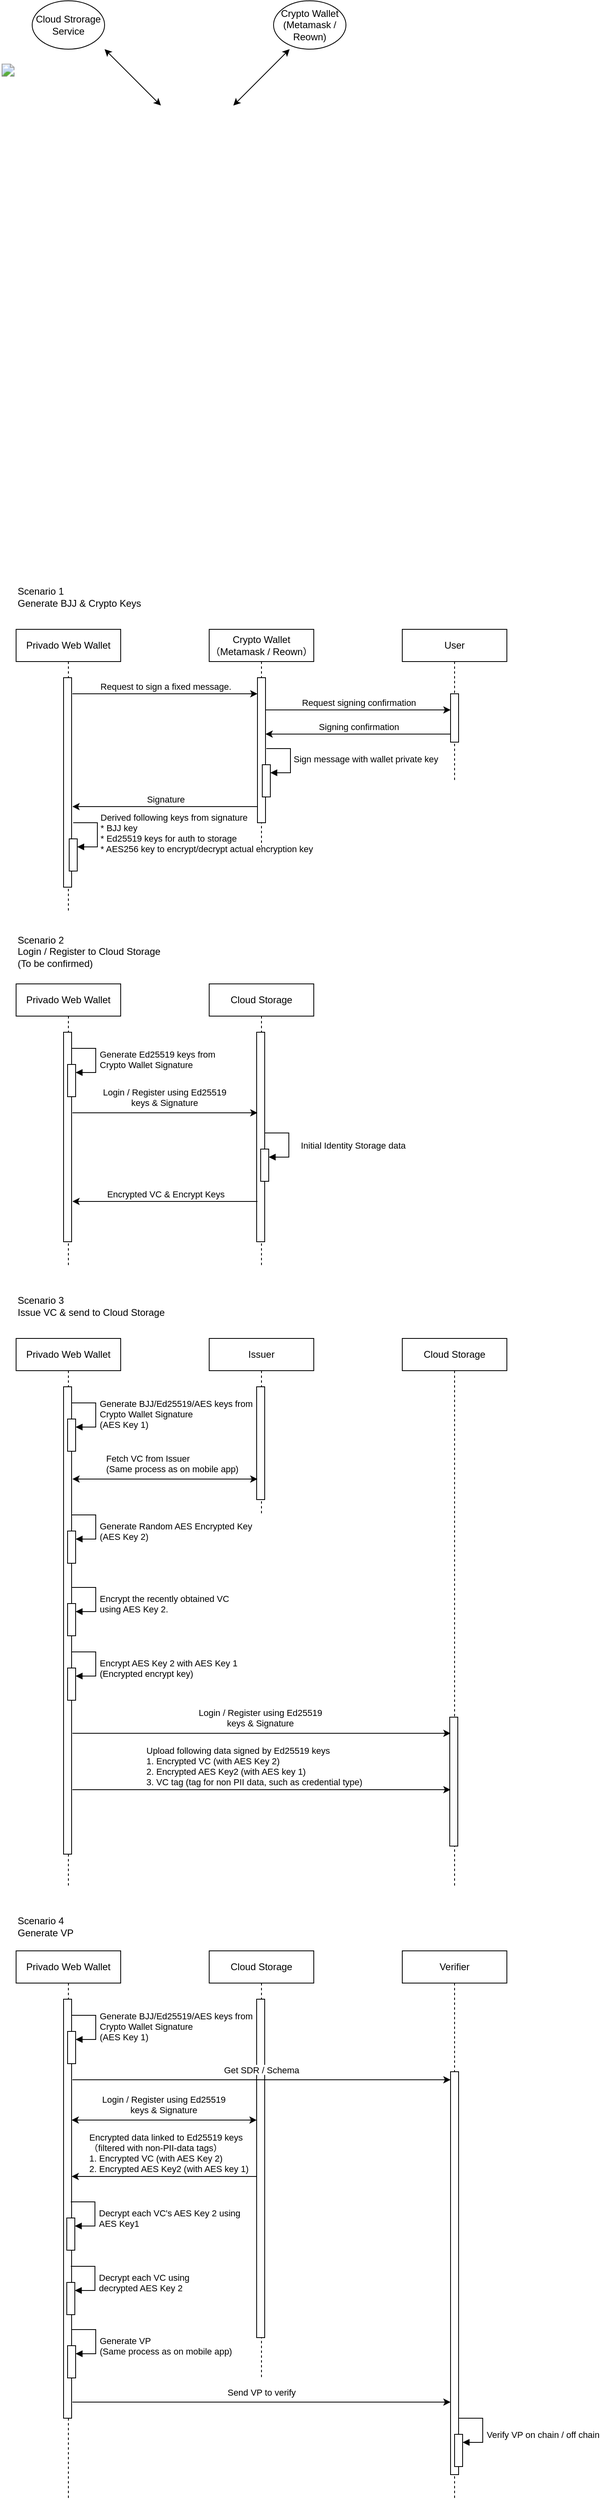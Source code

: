 <mxfile version="24.8.0">
  <diagram name="Page-1" id="PgNont5FCpmDmwBST1Kn">
    <mxGraphModel dx="1281" dy="885" grid="1" gridSize="10" guides="1" tooltips="1" connect="1" arrows="1" fold="1" page="1" pageScale="1" pageWidth="827" pageHeight="1169" math="0" shadow="0">
      <root>
        <mxCell id="0" />
        <mxCell id="1" parent="0" />
        <UserObject label="&lt;a target=&quot;_blank&quot; rel=&quot;noopener noreferrer&quot; href=&quot;https://github.com/0xPolygonID/tutorials/blob/main/mkdocs/docs/imgs/triangle-of-trust-polygonID.png&quot; style=&quot;box-sizing: border-box; background-color: transparent; color: var(--fgColor-accent, var(--color-accent-fg)); text-decoration: underline; text-underline-offset: 0.2rem; font-family: -apple-system, BlinkMacSystemFont, &amp;quot;Segoe UI&amp;quot;, &amp;quot;Noto Sans&amp;quot;, Helvetica, Arial, sans-serif, &amp;quot;Apple Color Emoji&amp;quot;, &amp;quot;Segoe UI Emoji&amp;quot;; font-size: 14px; font-style: normal; font-variant-caps: normal; font-weight: 400; letter-spacing: normal; orphans: auto; text-align: -webkit-center; text-indent: 0px; text-transform: none; white-space: normal; widows: auto; word-spacing: 0px; -webkit-text-stroke-width: 0px;&quot;&gt;&lt;img src=&quot;https://github.com/0xPolygonID/tutorials/raw/main/mkdocs/docs/imgs/triangle-of-trust-polygonID.png&quot; align=&quot;center&quot; width=&quot;500&quot; style=&quot;box-sizing: content-box; border-style: none; max-width: 100%;&quot;&gt;&lt;/a&gt;" link="&lt;a target=&quot;_blank&quot; rel=&quot;noopener noreferrer&quot; href=&quot;https://github.com/0xPolygonID/tutorials/blob/main/mkdocs/docs/imgs/triangle-of-trust-polygonID.png&quot; style=&quot;box-sizing: border-box; background-color: transparent; color: var(--fgColor-accent, var(--color-accent-fg)); text-decoration: underline; text-underline-offset: 0.2rem; font-family: -apple-system, BlinkMacSystemFont, &amp;quot;Segoe UI&amp;quot;, &amp;quot;Noto Sans&amp;quot;, Helvetica, Arial, sans-serif, &amp;quot;Apple Color Emoji&amp;quot;, &amp;quot;Segoe UI Emoji&amp;quot;; font-size: 14px; font-style: normal; font-variant-caps: normal; font-weight: 400; letter-spacing: normal; orphans: auto; text-align: -webkit-center; text-indent: 0px; text-transform: none; white-space: normal; widows: auto; word-spacing: 0px; -webkit-text-stroke-width: 0px;&quot;&gt;&lt;img src=&quot;https://github.com/0xPolygonID/tutorials/raw/main/mkdocs/docs/imgs/triangle-of-trust-polygonID.png&quot; align=&quot;center&quot; width=&quot;500&quot; style=&quot;box-sizing: content-box; border-style: none; max-width: 100%;&quot;&gt;&lt;/a&gt;" id="dj3rOwC9YGY-w_5GUTkS-2">
          <mxCell style="text;whiteSpace=wrap;html=1;" vertex="1" parent="1">
            <mxGeometry x="100" y="130" width="530" height="620" as="geometry" />
          </mxCell>
        </UserObject>
        <mxCell id="dj3rOwC9YGY-w_5GUTkS-3" value="Cloud Strorage Service" style="ellipse;whiteSpace=wrap;html=1;" vertex="1" parent="1">
          <mxGeometry x="140" y="60" width="90" height="60" as="geometry" />
        </mxCell>
        <mxCell id="dj3rOwC9YGY-w_5GUTkS-4" value="Crypto Wallet&lt;div&gt;(Metamask / Reown)&lt;/div&gt;" style="ellipse;whiteSpace=wrap;html=1;" vertex="1" parent="1">
          <mxGeometry x="440" y="60" width="90" height="60" as="geometry" />
        </mxCell>
        <mxCell id="dj3rOwC9YGY-w_5GUTkS-5" value="" style="endArrow=classic;startArrow=classic;html=1;rounded=0;strokeColor=default;" edge="1" parent="1">
          <mxGeometry width="50" height="50" relative="1" as="geometry">
            <mxPoint x="300" y="190" as="sourcePoint" />
            <mxPoint x="230" y="120" as="targetPoint" />
          </mxGeometry>
        </mxCell>
        <mxCell id="dj3rOwC9YGY-w_5GUTkS-6" value="" style="endArrow=classic;startArrow=classic;html=1;rounded=0;strokeColor=default;" edge="1" parent="1">
          <mxGeometry width="50" height="50" relative="1" as="geometry">
            <mxPoint x="390" y="190" as="sourcePoint" />
            <mxPoint x="460" y="120" as="targetPoint" />
          </mxGeometry>
        </mxCell>
        <mxCell id="dj3rOwC9YGY-w_5GUTkS-7" value="Scenario 1&lt;div&gt;Generate BJJ &amp;amp; Crypto Keys&lt;/div&gt;" style="text;html=1;align=left;verticalAlign=middle;resizable=0;points=[];autosize=1;strokeColor=none;fillColor=none;" vertex="1" parent="1">
          <mxGeometry x="120" y="780" width="180" height="40" as="geometry" />
        </mxCell>
        <mxCell id="dj3rOwC9YGY-w_5GUTkS-9" value="Privado Web Wallet" style="shape=umlLifeline;perimeter=lifelinePerimeter;whiteSpace=wrap;html=1;container=1;dropTarget=0;collapsible=0;recursiveResize=0;outlineConnect=0;portConstraint=eastwest;newEdgeStyle={&quot;curved&quot;:0,&quot;rounded&quot;:0};" vertex="1" parent="1">
          <mxGeometry x="120" y="840" width="130" height="350" as="geometry" />
        </mxCell>
        <mxCell id="dj3rOwC9YGY-w_5GUTkS-11" value="" style="html=1;points=[[0,0,0,0,5],[0,1,0,0,-5],[1,0,0,0,5],[1,1,0,0,-5]];perimeter=orthogonalPerimeter;outlineConnect=0;targetShapes=umlLifeline;portConstraint=eastwest;newEdgeStyle={&quot;curved&quot;:0,&quot;rounded&quot;:0};" vertex="1" parent="dj3rOwC9YGY-w_5GUTkS-9">
          <mxGeometry x="59" y="60" width="10" height="260" as="geometry" />
        </mxCell>
        <mxCell id="dj3rOwC9YGY-w_5GUTkS-26" value="" style="html=1;points=[[0,0,0,0,5],[0,1,0,0,-5],[1,0,0,0,5],[1,1,0,0,-5]];perimeter=orthogonalPerimeter;outlineConnect=0;targetShapes=umlLifeline;portConstraint=eastwest;newEdgeStyle={&quot;curved&quot;:0,&quot;rounded&quot;:0};" vertex="1" parent="dj3rOwC9YGY-w_5GUTkS-9">
          <mxGeometry x="66" y="260" width="10" height="40" as="geometry" />
        </mxCell>
        <mxCell id="dj3rOwC9YGY-w_5GUTkS-27" value="Derived following keys from signature&#xa;* BJJ key&#xa;* Ed25519 keys for auth to storage&#xa;* AES256 key to encrypt/decrypt actual encryption key" style="align=left;spacingLeft=2;endArrow=block;rounded=0;edgeStyle=orthogonalEdgeStyle;curved=0;rounded=0;" edge="1" parent="dj3rOwC9YGY-w_5GUTkS-9" target="dj3rOwC9YGY-w_5GUTkS-26">
          <mxGeometry relative="1" as="geometry">
            <mxPoint x="71" y="240" as="sourcePoint" />
            <Array as="points">
              <mxPoint x="101" y="270" />
            </Array>
          </mxGeometry>
        </mxCell>
        <mxCell id="dj3rOwC9YGY-w_5GUTkS-10" value="Crypto Wallet&lt;div&gt;（Metamask / Reown）&lt;/div&gt;" style="shape=umlLifeline;perimeter=lifelinePerimeter;whiteSpace=wrap;html=1;container=1;dropTarget=0;collapsible=0;recursiveResize=0;outlineConnect=0;portConstraint=eastwest;newEdgeStyle={&quot;curved&quot;:0,&quot;rounded&quot;:0};" vertex="1" parent="1">
          <mxGeometry x="360" y="840" width="130" height="270" as="geometry" />
        </mxCell>
        <mxCell id="dj3rOwC9YGY-w_5GUTkS-12" value="" style="html=1;points=[[0,0,0,0,5],[0,1,0,0,-5],[1,0,0,0,5],[1,1,0,0,-5]];perimeter=orthogonalPerimeter;outlineConnect=0;targetShapes=umlLifeline;portConstraint=eastwest;newEdgeStyle={&quot;curved&quot;:0,&quot;rounded&quot;:0};" vertex="1" parent="dj3rOwC9YGY-w_5GUTkS-10">
          <mxGeometry x="60" y="60" width="10" height="180" as="geometry" />
        </mxCell>
        <mxCell id="dj3rOwC9YGY-w_5GUTkS-22" value="" style="html=1;points=[[0,0,0,0,5],[0,1,0,0,-5],[1,0,0,0,5],[1,1,0,0,-5]];perimeter=orthogonalPerimeter;outlineConnect=0;targetShapes=umlLifeline;portConstraint=eastwest;newEdgeStyle={&quot;curved&quot;:0,&quot;rounded&quot;:0};" vertex="1" parent="dj3rOwC9YGY-w_5GUTkS-10">
          <mxGeometry x="66" y="168" width="10" height="40" as="geometry" />
        </mxCell>
        <mxCell id="dj3rOwC9YGY-w_5GUTkS-23" value="Sign message with wallet private key" style="html=1;align=left;spacingLeft=2;endArrow=block;rounded=0;edgeStyle=orthogonalEdgeStyle;curved=0;rounded=0;" edge="1" target="dj3rOwC9YGY-w_5GUTkS-22" parent="dj3rOwC9YGY-w_5GUTkS-10">
          <mxGeometry relative="1" as="geometry">
            <mxPoint x="71" y="148" as="sourcePoint" />
            <Array as="points">
              <mxPoint x="101" y="178" />
            </Array>
          </mxGeometry>
        </mxCell>
        <mxCell id="dj3rOwC9YGY-w_5GUTkS-13" value="" style="endArrow=classic;html=1;rounded=0;" edge="1" parent="1">
          <mxGeometry width="50" height="50" relative="1" as="geometry">
            <mxPoint x="190" y="920" as="sourcePoint" />
            <mxPoint x="420" y="920" as="targetPoint" />
          </mxGeometry>
        </mxCell>
        <mxCell id="dj3rOwC9YGY-w_5GUTkS-15" value="Request to sign a fixed message." style="edgeLabel;align=center;verticalAlign=middle;resizable=0;points=[];" vertex="1" connectable="0" parent="dj3rOwC9YGY-w_5GUTkS-13">
          <mxGeometry x="0.009" relative="1" as="geometry">
            <mxPoint y="-10" as="offset" />
          </mxGeometry>
        </mxCell>
        <mxCell id="dj3rOwC9YGY-w_5GUTkS-16" value="User" style="shape=umlLifeline;perimeter=lifelinePerimeter;whiteSpace=wrap;html=1;container=1;dropTarget=0;collapsible=0;recursiveResize=0;outlineConnect=0;portConstraint=eastwest;newEdgeStyle={&quot;curved&quot;:0,&quot;rounded&quot;:0};" vertex="1" parent="1">
          <mxGeometry x="600" y="840" width="130" height="190" as="geometry" />
        </mxCell>
        <mxCell id="dj3rOwC9YGY-w_5GUTkS-17" value="" style="html=1;points=[[0,0,0,0,5],[0,1,0,0,-5],[1,0,0,0,5],[1,1,0,0,-5]];perimeter=orthogonalPerimeter;outlineConnect=0;targetShapes=umlLifeline;portConstraint=eastwest;newEdgeStyle={&quot;curved&quot;:0,&quot;rounded&quot;:0};" vertex="1" parent="dj3rOwC9YGY-w_5GUTkS-16">
          <mxGeometry x="60" y="80" width="10" height="60" as="geometry" />
        </mxCell>
        <mxCell id="dj3rOwC9YGY-w_5GUTkS-18" value="" style="endArrow=classic;html=1;rounded=0;" edge="1" parent="1">
          <mxGeometry width="50" height="50" relative="1" as="geometry">
            <mxPoint x="430" y="940" as="sourcePoint" />
            <mxPoint x="660" y="940" as="targetPoint" />
          </mxGeometry>
        </mxCell>
        <mxCell id="dj3rOwC9YGY-w_5GUTkS-19" value="Request signing confirmation" style="edgeLabel;align=center;verticalAlign=middle;resizable=0;points=[];" vertex="1" connectable="0" parent="dj3rOwC9YGY-w_5GUTkS-18">
          <mxGeometry x="0.009" relative="1" as="geometry">
            <mxPoint y="-10" as="offset" />
          </mxGeometry>
        </mxCell>
        <mxCell id="dj3rOwC9YGY-w_5GUTkS-20" value="" style="endArrow=none;html=1;rounded=0;startArrow=classic;startFill=1;endFill=0;" edge="1" parent="1">
          <mxGeometry width="50" height="50" relative="1" as="geometry">
            <mxPoint x="430" y="970" as="sourcePoint" />
            <mxPoint x="660" y="970" as="targetPoint" />
          </mxGeometry>
        </mxCell>
        <mxCell id="dj3rOwC9YGY-w_5GUTkS-21" value="Signing confirmation" style="edgeLabel;align=center;verticalAlign=middle;resizable=0;points=[];" vertex="1" connectable="0" parent="dj3rOwC9YGY-w_5GUTkS-20">
          <mxGeometry x="0.009" relative="1" as="geometry">
            <mxPoint y="-10" as="offset" />
          </mxGeometry>
        </mxCell>
        <mxCell id="dj3rOwC9YGY-w_5GUTkS-24" value="" style="endArrow=none;html=1;rounded=0;startArrow=classic;startFill=1;endFill=0;" edge="1" parent="1">
          <mxGeometry width="50" height="50" relative="1" as="geometry">
            <mxPoint x="190" y="1060" as="sourcePoint" />
            <mxPoint x="420" y="1060" as="targetPoint" />
          </mxGeometry>
        </mxCell>
        <mxCell id="dj3rOwC9YGY-w_5GUTkS-25" value="Signature" style="edgeLabel;align=center;verticalAlign=middle;resizable=0;points=[];" vertex="1" connectable="0" parent="dj3rOwC9YGY-w_5GUTkS-24">
          <mxGeometry x="0.009" relative="1" as="geometry">
            <mxPoint y="-10" as="offset" />
          </mxGeometry>
        </mxCell>
        <mxCell id="dj3rOwC9YGY-w_5GUTkS-28" value="Scenario 2&lt;div&gt;Login / Register to Cloud Storage&amp;nbsp;&lt;/div&gt;&lt;div&gt;(To be confirmed)&lt;/div&gt;" style="text;html=1;align=left;verticalAlign=middle;resizable=0;points=[];autosize=1;strokeColor=none;fillColor=none;" vertex="1" parent="1">
          <mxGeometry x="120" y="1210" width="200" height="60" as="geometry" />
        </mxCell>
        <mxCell id="dj3rOwC9YGY-w_5GUTkS-30" value="Privado Web Wallet" style="shape=umlLifeline;perimeter=lifelinePerimeter;whiteSpace=wrap;html=1;container=1;dropTarget=0;collapsible=0;recursiveResize=0;outlineConnect=0;portConstraint=eastwest;newEdgeStyle={&quot;curved&quot;:0,&quot;rounded&quot;:0};" vertex="1" parent="1">
          <mxGeometry x="120" y="1280" width="130" height="350" as="geometry" />
        </mxCell>
        <mxCell id="dj3rOwC9YGY-w_5GUTkS-31" value="" style="html=1;points=[[0,0,0,0,5],[0,1,0,0,-5],[1,0,0,0,5],[1,1,0,0,-5]];perimeter=orthogonalPerimeter;outlineConnect=0;targetShapes=umlLifeline;portConstraint=eastwest;newEdgeStyle={&quot;curved&quot;:0,&quot;rounded&quot;:0};" vertex="1" parent="dj3rOwC9YGY-w_5GUTkS-30">
          <mxGeometry x="59" y="60" width="10" height="260" as="geometry" />
        </mxCell>
        <mxCell id="dj3rOwC9YGY-w_5GUTkS-36" value="" style="html=1;points=[[0,0,0,0,5],[0,1,0,0,-5],[1,0,0,0,5],[1,1,0,0,-5]];perimeter=orthogonalPerimeter;outlineConnect=0;targetShapes=umlLifeline;portConstraint=eastwest;newEdgeStyle={&quot;curved&quot;:0,&quot;rounded&quot;:0};" vertex="1" parent="dj3rOwC9YGY-w_5GUTkS-30">
          <mxGeometry x="64" y="100" width="10" height="40" as="geometry" />
        </mxCell>
        <mxCell id="dj3rOwC9YGY-w_5GUTkS-37" value="Generate Ed25519 keys from &#xa;Crypto Wallet Signature&#xa;" style="align=left;spacingLeft=2;endArrow=block;rounded=0;edgeStyle=orthogonalEdgeStyle;curved=0;rounded=0;" edge="1" parent="dj3rOwC9YGY-w_5GUTkS-30" target="dj3rOwC9YGY-w_5GUTkS-36">
          <mxGeometry x="0.176" y="1" relative="1" as="geometry">
            <mxPoint x="69" y="80" as="sourcePoint" />
            <Array as="points">
              <mxPoint x="99" y="110" />
            </Array>
            <mxPoint as="offset" />
          </mxGeometry>
        </mxCell>
        <mxCell id="dj3rOwC9YGY-w_5GUTkS-34" value="Cloud Storage" style="shape=umlLifeline;perimeter=lifelinePerimeter;whiteSpace=wrap;html=1;container=1;dropTarget=0;collapsible=0;recursiveResize=0;outlineConnect=0;portConstraint=eastwest;newEdgeStyle={&quot;curved&quot;:0,&quot;rounded&quot;:0};" vertex="1" parent="1">
          <mxGeometry x="360" y="1280" width="130" height="350" as="geometry" />
        </mxCell>
        <mxCell id="dj3rOwC9YGY-w_5GUTkS-35" value="" style="html=1;points=[[0,0,0,0,5],[0,1,0,0,-5],[1,0,0,0,5],[1,1,0,0,-5]];perimeter=orthogonalPerimeter;outlineConnect=0;targetShapes=umlLifeline;portConstraint=eastwest;newEdgeStyle={&quot;curved&quot;:0,&quot;rounded&quot;:0};" vertex="1" parent="dj3rOwC9YGY-w_5GUTkS-34">
          <mxGeometry x="59" y="60" width="10" height="260" as="geometry" />
        </mxCell>
        <mxCell id="dj3rOwC9YGY-w_5GUTkS-40" value="" style="html=1;points=[[0,0,0,0,5],[0,1,0,0,-5],[1,0,0,0,5],[1,1,0,0,-5]];perimeter=orthogonalPerimeter;outlineConnect=0;targetShapes=umlLifeline;portConstraint=eastwest;newEdgeStyle={&quot;curved&quot;:0,&quot;rounded&quot;:0};" vertex="1" parent="dj3rOwC9YGY-w_5GUTkS-34">
          <mxGeometry x="64" y="205" width="10" height="40" as="geometry" />
        </mxCell>
        <mxCell id="dj3rOwC9YGY-w_5GUTkS-41" value="Initial Identity Storage data" style="align=left;spacingLeft=2;endArrow=block;rounded=0;edgeStyle=orthogonalEdgeStyle;curved=0;rounded=0;" edge="1" parent="dj3rOwC9YGY-w_5GUTkS-34" target="dj3rOwC9YGY-w_5GUTkS-40">
          <mxGeometry x="0.059" y="11" relative="1" as="geometry">
            <mxPoint x="69" y="185" as="sourcePoint" />
            <Array as="points">
              <mxPoint x="99" y="215" />
            </Array>
            <mxPoint as="offset" />
          </mxGeometry>
        </mxCell>
        <mxCell id="dj3rOwC9YGY-w_5GUTkS-38" value="" style="endArrow=classic;html=1;rounded=0;" edge="1" parent="1">
          <mxGeometry width="50" height="50" relative="1" as="geometry">
            <mxPoint x="190" y="1440" as="sourcePoint" />
            <mxPoint x="420" y="1440" as="targetPoint" />
          </mxGeometry>
        </mxCell>
        <mxCell id="dj3rOwC9YGY-w_5GUTkS-39" value="Login / Register using Ed25519 &#xa;keys &amp; Signature " style="edgeLabel;align=center;verticalAlign=middle;resizable=0;points=[];" vertex="1" connectable="0" parent="dj3rOwC9YGY-w_5GUTkS-38">
          <mxGeometry x="0.009" relative="1" as="geometry">
            <mxPoint y="-20" as="offset" />
          </mxGeometry>
        </mxCell>
        <mxCell id="dj3rOwC9YGY-w_5GUTkS-42" value="" style="endArrow=none;html=1;rounded=0;startArrow=classic;startFill=1;endFill=0;" edge="1" parent="1">
          <mxGeometry width="50" height="50" relative="1" as="geometry">
            <mxPoint x="190" y="1550" as="sourcePoint" />
            <mxPoint x="420" y="1550" as="targetPoint" />
          </mxGeometry>
        </mxCell>
        <mxCell id="dj3rOwC9YGY-w_5GUTkS-43" value="Encrypted VC &amp; Encrypt Keys" style="edgeLabel;align=center;verticalAlign=middle;resizable=0;points=[];" vertex="1" connectable="0" parent="dj3rOwC9YGY-w_5GUTkS-42">
          <mxGeometry x="0.009" relative="1" as="geometry">
            <mxPoint y="-10" as="offset" />
          </mxGeometry>
        </mxCell>
        <mxCell id="dj3rOwC9YGY-w_5GUTkS-44" value="Scenario 3&lt;div&gt;Issue VC &amp;amp; send to Cloud Storage&amp;nbsp;&lt;/div&gt;" style="text;html=1;align=left;verticalAlign=middle;resizable=0;points=[];autosize=1;strokeColor=none;fillColor=none;" vertex="1" parent="1">
          <mxGeometry x="120" y="1660" width="210" height="40" as="geometry" />
        </mxCell>
        <mxCell id="dj3rOwC9YGY-w_5GUTkS-45" value="Privado Web Wallet" style="shape=umlLifeline;perimeter=lifelinePerimeter;whiteSpace=wrap;html=1;container=1;dropTarget=0;collapsible=0;recursiveResize=0;outlineConnect=0;portConstraint=eastwest;newEdgeStyle={&quot;curved&quot;:0,&quot;rounded&quot;:0};" vertex="1" parent="1">
          <mxGeometry x="120" y="1720" width="130" height="680" as="geometry" />
        </mxCell>
        <mxCell id="dj3rOwC9YGY-w_5GUTkS-46" value="" style="html=1;points=[[0,0,0,0,5],[0,1,0,0,-5],[1,0,0,0,5],[1,1,0,0,-5]];perimeter=orthogonalPerimeter;outlineConnect=0;targetShapes=umlLifeline;portConstraint=eastwest;newEdgeStyle={&quot;curved&quot;:0,&quot;rounded&quot;:0};" vertex="1" parent="dj3rOwC9YGY-w_5GUTkS-45">
          <mxGeometry x="59" y="60" width="10" height="580" as="geometry" />
        </mxCell>
        <mxCell id="dj3rOwC9YGY-w_5GUTkS-47" value="" style="html=1;points=[[0,0,0,0,5],[0,1,0,0,-5],[1,0,0,0,5],[1,1,0,0,-5]];perimeter=orthogonalPerimeter;outlineConnect=0;targetShapes=umlLifeline;portConstraint=eastwest;newEdgeStyle={&quot;curved&quot;:0,&quot;rounded&quot;:0};" vertex="1" parent="dj3rOwC9YGY-w_5GUTkS-45">
          <mxGeometry x="64" y="100" width="10" height="40" as="geometry" />
        </mxCell>
        <mxCell id="dj3rOwC9YGY-w_5GUTkS-48" value="Generate BJJ/Ed25519/AES keys from &#xa;Crypto Wallet Signature&#xa;(AES Key 1)&#xa;" style="align=left;spacingLeft=2;endArrow=block;rounded=0;edgeStyle=orthogonalEdgeStyle;curved=0;rounded=0;" edge="1" parent="dj3rOwC9YGY-w_5GUTkS-45" target="dj3rOwC9YGY-w_5GUTkS-47">
          <mxGeometry x="0.176" y="1" relative="1" as="geometry">
            <mxPoint x="69" y="80" as="sourcePoint" />
            <Array as="points">
              <mxPoint x="99" y="110" />
            </Array>
            <mxPoint as="offset" />
          </mxGeometry>
        </mxCell>
        <mxCell id="dj3rOwC9YGY-w_5GUTkS-65" value="" style="html=1;points=[[0,0,0,0,5],[0,1,0,0,-5],[1,0,0,0,5],[1,1,0,0,-5]];perimeter=orthogonalPerimeter;outlineConnect=0;targetShapes=umlLifeline;portConstraint=eastwest;newEdgeStyle={&quot;curved&quot;:0,&quot;rounded&quot;:0};" vertex="1" parent="dj3rOwC9YGY-w_5GUTkS-45">
          <mxGeometry x="64" y="239" width="10" height="40" as="geometry" />
        </mxCell>
        <mxCell id="dj3rOwC9YGY-w_5GUTkS-66" value="Generate Random AES Encrypted Key&#xa;(AES Key 2)" style="align=left;spacingLeft=2;endArrow=block;rounded=0;edgeStyle=orthogonalEdgeStyle;curved=0;rounded=0;" edge="1" parent="dj3rOwC9YGY-w_5GUTkS-45" target="dj3rOwC9YGY-w_5GUTkS-65">
          <mxGeometry x="0.176" y="1" relative="1" as="geometry">
            <mxPoint x="69" y="219" as="sourcePoint" />
            <Array as="points">
              <mxPoint x="99" y="249" />
            </Array>
            <mxPoint as="offset" />
          </mxGeometry>
        </mxCell>
        <mxCell id="dj3rOwC9YGY-w_5GUTkS-67" value="" style="html=1;points=[[0,0,0,0,5],[0,1,0,0,-5],[1,0,0,0,5],[1,1,0,0,-5]];perimeter=orthogonalPerimeter;outlineConnect=0;targetShapes=umlLifeline;portConstraint=eastwest;newEdgeStyle={&quot;curved&quot;:0,&quot;rounded&quot;:0};" vertex="1" parent="dj3rOwC9YGY-w_5GUTkS-45">
          <mxGeometry x="64" y="329" width="10" height="40" as="geometry" />
        </mxCell>
        <mxCell id="dj3rOwC9YGY-w_5GUTkS-68" value="Encrypt the recently obtained VC &#xa;using AES Key 2." style="align=left;spacingLeft=2;endArrow=block;rounded=0;edgeStyle=orthogonalEdgeStyle;curved=0;rounded=0;" edge="1" parent="dj3rOwC9YGY-w_5GUTkS-45" target="dj3rOwC9YGY-w_5GUTkS-67">
          <mxGeometry x="0.176" y="1" relative="1" as="geometry">
            <mxPoint x="69" y="309" as="sourcePoint" />
            <Array as="points">
              <mxPoint x="99" y="339" />
            </Array>
            <mxPoint as="offset" />
          </mxGeometry>
        </mxCell>
        <mxCell id="dj3rOwC9YGY-w_5GUTkS-69" value="" style="html=1;points=[[0,0,0,0,5],[0,1,0,0,-5],[1,0,0,0,5],[1,1,0,0,-5]];perimeter=orthogonalPerimeter;outlineConnect=0;targetShapes=umlLifeline;portConstraint=eastwest;newEdgeStyle={&quot;curved&quot;:0,&quot;rounded&quot;:0};" vertex="1" parent="dj3rOwC9YGY-w_5GUTkS-45">
          <mxGeometry x="64" y="409" width="10" height="40" as="geometry" />
        </mxCell>
        <mxCell id="dj3rOwC9YGY-w_5GUTkS-70" value="Encrypt AES Key 2 with AES Key 1&#xa;(Encrypted encrypt key)" style="align=left;spacingLeft=2;endArrow=block;rounded=0;edgeStyle=orthogonalEdgeStyle;curved=0;rounded=0;" edge="1" parent="dj3rOwC9YGY-w_5GUTkS-45" target="dj3rOwC9YGY-w_5GUTkS-69">
          <mxGeometry x="0.176" y="1" relative="1" as="geometry">
            <mxPoint x="69" y="389" as="sourcePoint" />
            <Array as="points">
              <mxPoint x="99" y="419" />
            </Array>
            <mxPoint as="offset" />
          </mxGeometry>
        </mxCell>
        <mxCell id="dj3rOwC9YGY-w_5GUTkS-49" value="Issuer" style="shape=umlLifeline;perimeter=lifelinePerimeter;whiteSpace=wrap;html=1;container=1;dropTarget=0;collapsible=0;recursiveResize=0;outlineConnect=0;portConstraint=eastwest;newEdgeStyle={&quot;curved&quot;:0,&quot;rounded&quot;:0};" vertex="1" parent="1">
          <mxGeometry x="360" y="1720" width="130" height="220" as="geometry" />
        </mxCell>
        <mxCell id="dj3rOwC9YGY-w_5GUTkS-50" value="" style="html=1;points=[[0,0,0,0,5],[0,1,0,0,-5],[1,0,0,0,5],[1,1,0,0,-5]];perimeter=orthogonalPerimeter;outlineConnect=0;targetShapes=umlLifeline;portConstraint=eastwest;newEdgeStyle={&quot;curved&quot;:0,&quot;rounded&quot;:0};" vertex="1" parent="dj3rOwC9YGY-w_5GUTkS-49">
          <mxGeometry x="59" y="60" width="10" height="140" as="geometry" />
        </mxCell>
        <mxCell id="dj3rOwC9YGY-w_5GUTkS-57" value="Cloud Storage" style="shape=umlLifeline;perimeter=lifelinePerimeter;whiteSpace=wrap;html=1;container=1;dropTarget=0;collapsible=0;recursiveResize=0;outlineConnect=0;portConstraint=eastwest;newEdgeStyle={&quot;curved&quot;:0,&quot;rounded&quot;:0};" vertex="1" parent="1">
          <mxGeometry x="600" y="1720" width="130" height="680" as="geometry" />
        </mxCell>
        <mxCell id="dj3rOwC9YGY-w_5GUTkS-58" value="" style="html=1;points=[[0,0,0,0,5],[0,1,0,0,-5],[1,0,0,0,5],[1,1,0,0,-5]];perimeter=orthogonalPerimeter;outlineConnect=0;targetShapes=umlLifeline;portConstraint=eastwest;newEdgeStyle={&quot;curved&quot;:0,&quot;rounded&quot;:0};" vertex="1" parent="dj3rOwC9YGY-w_5GUTkS-57">
          <mxGeometry x="59" y="470" width="10" height="160" as="geometry" />
        </mxCell>
        <mxCell id="dj3rOwC9YGY-w_5GUTkS-61" value="" style="endArrow=classic;html=1;rounded=0;startArrow=classic;startFill=1;" edge="1" parent="1">
          <mxGeometry width="50" height="50" relative="1" as="geometry">
            <mxPoint x="190" y="1894.5" as="sourcePoint" />
            <mxPoint x="420" y="1894.5" as="targetPoint" />
          </mxGeometry>
        </mxCell>
        <mxCell id="dj3rOwC9YGY-w_5GUTkS-62" value="Fetch VC from Issuer&#xa;(Same process as on mobile app)" style="edgeLabel;align=left;verticalAlign=middle;resizable=0;points=[];labelBorderColor=none;labelBackgroundColor=default;" vertex="1" connectable="0" parent="dj3rOwC9YGY-w_5GUTkS-61">
          <mxGeometry x="0.009" relative="1" as="geometry">
            <mxPoint x="-76" y="-20" as="offset" />
          </mxGeometry>
        </mxCell>
        <mxCell id="dj3rOwC9YGY-w_5GUTkS-63" value="" style="endArrow=classic;html=1;rounded=0;" edge="1" parent="1">
          <mxGeometry width="50" height="50" relative="1" as="geometry">
            <mxPoint x="190" y="2210" as="sourcePoint" />
            <mxPoint x="660" y="2210" as="targetPoint" />
          </mxGeometry>
        </mxCell>
        <mxCell id="dj3rOwC9YGY-w_5GUTkS-64" value="Login / Register using Ed25519 &#xa;keys &amp; Signature " style="edgeLabel;align=center;verticalAlign=middle;resizable=0;points=[];" vertex="1" connectable="0" parent="dj3rOwC9YGY-w_5GUTkS-63">
          <mxGeometry x="0.009" relative="1" as="geometry">
            <mxPoint x="-2" y="-20" as="offset" />
          </mxGeometry>
        </mxCell>
        <mxCell id="dj3rOwC9YGY-w_5GUTkS-71" value="" style="endArrow=classic;html=1;rounded=0;" edge="1" parent="1">
          <mxGeometry width="50" height="50" relative="1" as="geometry">
            <mxPoint x="190" y="2280" as="sourcePoint" />
            <mxPoint x="660" y="2280" as="targetPoint" />
          </mxGeometry>
        </mxCell>
        <mxCell id="dj3rOwC9YGY-w_5GUTkS-72" value="Upload following data signed by Ed25519 keys&#xa;1. Encrypted VC (with AES Key 2)&#xa;2. Encrypted AES Key2 (with AES key 1)&#xa;3. VC tag (tag for non PII data, such as credential type)" style="edgeLabel;align=left;verticalAlign=middle;resizable=0;points=[];" vertex="1" connectable="0" parent="dj3rOwC9YGY-w_5GUTkS-71">
          <mxGeometry x="0.009" relative="1" as="geometry">
            <mxPoint x="-147" y="-30" as="offset" />
          </mxGeometry>
        </mxCell>
        <mxCell id="dj3rOwC9YGY-w_5GUTkS-73" value="Scenario 4&lt;div&gt;Generate VP&lt;/div&gt;" style="text;html=1;align=left;verticalAlign=middle;resizable=0;points=[];autosize=1;strokeColor=none;fillColor=none;" vertex="1" parent="1">
          <mxGeometry x="120" y="2430" width="90" height="40" as="geometry" />
        </mxCell>
        <mxCell id="dj3rOwC9YGY-w_5GUTkS-74" value="Privado Web Wallet" style="shape=umlLifeline;perimeter=lifelinePerimeter;whiteSpace=wrap;html=1;container=1;dropTarget=0;collapsible=0;recursiveResize=0;outlineConnect=0;portConstraint=eastwest;newEdgeStyle={&quot;curved&quot;:0,&quot;rounded&quot;:0};" vertex="1" parent="1">
          <mxGeometry x="120" y="2480" width="130" height="680" as="geometry" />
        </mxCell>
        <mxCell id="dj3rOwC9YGY-w_5GUTkS-75" value="" style="html=1;points=[[0,0,0,0,5],[0,1,0,0,-5],[1,0,0,0,5],[1,1,0,0,-5]];perimeter=orthogonalPerimeter;outlineConnect=0;targetShapes=umlLifeline;portConstraint=eastwest;newEdgeStyle={&quot;curved&quot;:0,&quot;rounded&quot;:0};" vertex="1" parent="dj3rOwC9YGY-w_5GUTkS-74">
          <mxGeometry x="59" y="60" width="10" height="520" as="geometry" />
        </mxCell>
        <mxCell id="dj3rOwC9YGY-w_5GUTkS-76" value="" style="html=1;points=[[0,0,0,0,5],[0,1,0,0,-5],[1,0,0,0,5],[1,1,0,0,-5]];perimeter=orthogonalPerimeter;outlineConnect=0;targetShapes=umlLifeline;portConstraint=eastwest;newEdgeStyle={&quot;curved&quot;:0,&quot;rounded&quot;:0};" vertex="1" parent="dj3rOwC9YGY-w_5GUTkS-74">
          <mxGeometry x="64" y="100" width="10" height="40" as="geometry" />
        </mxCell>
        <mxCell id="dj3rOwC9YGY-w_5GUTkS-77" value="Generate BJJ/Ed25519/AES keys from &#xa;Crypto Wallet Signature&#xa;(AES Key 1)&#xa;" style="align=left;spacingLeft=2;endArrow=block;rounded=0;edgeStyle=orthogonalEdgeStyle;curved=0;rounded=0;" edge="1" parent="dj3rOwC9YGY-w_5GUTkS-74" target="dj3rOwC9YGY-w_5GUTkS-76">
          <mxGeometry x="0.176" y="1" relative="1" as="geometry">
            <mxPoint x="69" y="80" as="sourcePoint" />
            <Array as="points">
              <mxPoint x="99" y="110" />
            </Array>
            <mxPoint as="offset" />
          </mxGeometry>
        </mxCell>
        <mxCell id="dj3rOwC9YGY-w_5GUTkS-98" value="" style="html=1;points=[[0,0,0,0,5],[0,1,0,0,-5],[1,0,0,0,5],[1,1,0,0,-5]];perimeter=orthogonalPerimeter;outlineConnect=0;targetShapes=umlLifeline;portConstraint=eastwest;newEdgeStyle={&quot;curved&quot;:0,&quot;rounded&quot;:0};" vertex="1" parent="dj3rOwC9YGY-w_5GUTkS-74">
          <mxGeometry x="63" y="331.5" width="10" height="40" as="geometry" />
        </mxCell>
        <mxCell id="dj3rOwC9YGY-w_5GUTkS-99" value="Decrypt each VC&#39;s AES Key 2 using&#xa;AES Key1" style="align=left;spacingLeft=2;endArrow=block;rounded=0;edgeStyle=orthogonalEdgeStyle;curved=0;rounded=0;" edge="1" parent="dj3rOwC9YGY-w_5GUTkS-74" target="dj3rOwC9YGY-w_5GUTkS-98">
          <mxGeometry x="0.176" y="1" relative="1" as="geometry">
            <mxPoint x="68" y="311.5" as="sourcePoint" />
            <Array as="points">
              <mxPoint x="98" y="341.5" />
            </Array>
            <mxPoint as="offset" />
          </mxGeometry>
        </mxCell>
        <mxCell id="dj3rOwC9YGY-w_5GUTkS-100" value="" style="html=1;points=[[0,0,0,0,5],[0,1,0,0,-5],[1,0,0,0,5],[1,1,0,0,-5]];perimeter=orthogonalPerimeter;outlineConnect=0;targetShapes=umlLifeline;portConstraint=eastwest;newEdgeStyle={&quot;curved&quot;:0,&quot;rounded&quot;:0};" vertex="1" parent="dj3rOwC9YGY-w_5GUTkS-74">
          <mxGeometry x="63" y="411.5" width="10" height="40" as="geometry" />
        </mxCell>
        <mxCell id="dj3rOwC9YGY-w_5GUTkS-101" value="Decrypt each VC using &#xa;decrypted AES Key 2" style="align=left;spacingLeft=2;endArrow=block;rounded=0;edgeStyle=orthogonalEdgeStyle;curved=0;rounded=0;" edge="1" parent="dj3rOwC9YGY-w_5GUTkS-74" target="dj3rOwC9YGY-w_5GUTkS-100">
          <mxGeometry x="0.176" y="1" relative="1" as="geometry">
            <mxPoint x="68" y="391.5" as="sourcePoint" />
            <Array as="points">
              <mxPoint x="98" y="421.5" />
            </Array>
            <mxPoint as="offset" />
          </mxGeometry>
        </mxCell>
        <mxCell id="dj3rOwC9YGY-w_5GUTkS-111" value="" style="html=1;points=[[0,0,0,0,5],[0,1,0,0,-5],[1,0,0,0,5],[1,1,0,0,-5]];perimeter=orthogonalPerimeter;outlineConnect=0;targetShapes=umlLifeline;portConstraint=eastwest;newEdgeStyle={&quot;curved&quot;:0,&quot;rounded&quot;:0};" vertex="1" parent="dj3rOwC9YGY-w_5GUTkS-74">
          <mxGeometry x="64" y="490" width="10" height="40" as="geometry" />
        </mxCell>
        <mxCell id="dj3rOwC9YGY-w_5GUTkS-112" value="Generate VP&#xa;(Same process as on mobile app)" style="align=left;spacingLeft=2;endArrow=block;rounded=0;edgeStyle=orthogonalEdgeStyle;curved=0;rounded=0;" edge="1" parent="dj3rOwC9YGY-w_5GUTkS-74" target="dj3rOwC9YGY-w_5GUTkS-111">
          <mxGeometry x="0.176" y="1" relative="1" as="geometry">
            <mxPoint x="69" y="470" as="sourcePoint" />
            <Array as="points">
              <mxPoint x="99" y="500" />
            </Array>
            <mxPoint as="offset" />
          </mxGeometry>
        </mxCell>
        <mxCell id="dj3rOwC9YGY-w_5GUTkS-84" value="Cloud Storage" style="shape=umlLifeline;perimeter=lifelinePerimeter;whiteSpace=wrap;html=1;container=1;dropTarget=0;collapsible=0;recursiveResize=0;outlineConnect=0;portConstraint=eastwest;newEdgeStyle={&quot;curved&quot;:0,&quot;rounded&quot;:0};" vertex="1" parent="1">
          <mxGeometry x="360" y="2480" width="130" height="530" as="geometry" />
        </mxCell>
        <mxCell id="dj3rOwC9YGY-w_5GUTkS-85" value="" style="html=1;points=[[0,0,0,0,5],[0,1,0,0,-5],[1,0,0,0,5],[1,1,0,0,-5]];perimeter=orthogonalPerimeter;outlineConnect=0;targetShapes=umlLifeline;portConstraint=eastwest;newEdgeStyle={&quot;curved&quot;:0,&quot;rounded&quot;:0};" vertex="1" parent="dj3rOwC9YGY-w_5GUTkS-84">
          <mxGeometry x="59" y="60" width="10" height="420" as="geometry" />
        </mxCell>
        <mxCell id="dj3rOwC9YGY-w_5GUTkS-86" value="Verifier" style="shape=umlLifeline;perimeter=lifelinePerimeter;whiteSpace=wrap;html=1;container=1;dropTarget=0;collapsible=0;recursiveResize=0;outlineConnect=0;portConstraint=eastwest;newEdgeStyle={&quot;curved&quot;:0,&quot;rounded&quot;:0};" vertex="1" parent="1">
          <mxGeometry x="600" y="2480" width="130" height="680" as="geometry" />
        </mxCell>
        <mxCell id="dj3rOwC9YGY-w_5GUTkS-102" value="" style="html=1;points=[[0,0,0,0,5],[0,1,0,0,-5],[1,0,0,0,5],[1,1,0,0,-5]];perimeter=orthogonalPerimeter;outlineConnect=0;targetShapes=umlLifeline;portConstraint=eastwest;newEdgeStyle={&quot;curved&quot;:0,&quot;rounded&quot;:0};" vertex="1" parent="dj3rOwC9YGY-w_5GUTkS-86">
          <mxGeometry x="60" y="150" width="10" height="500" as="geometry" />
        </mxCell>
        <mxCell id="dj3rOwC9YGY-w_5GUTkS-115" value="" style="html=1;points=[[0,0,0,0,5],[0,1,0,0,-5],[1,0,0,0,5],[1,1,0,0,-5]];perimeter=orthogonalPerimeter;outlineConnect=0;targetShapes=umlLifeline;portConstraint=eastwest;newEdgeStyle={&quot;curved&quot;:0,&quot;rounded&quot;:0};" vertex="1" parent="dj3rOwC9YGY-w_5GUTkS-86">
          <mxGeometry x="65" y="600" width="10" height="40" as="geometry" />
        </mxCell>
        <mxCell id="dj3rOwC9YGY-w_5GUTkS-116" value="Verify VP on chain / off chain" style="align=left;spacingLeft=2;endArrow=block;rounded=0;edgeStyle=orthogonalEdgeStyle;curved=0;rounded=0;" edge="1" parent="dj3rOwC9YGY-w_5GUTkS-86" target="dj3rOwC9YGY-w_5GUTkS-115">
          <mxGeometry x="0.176" y="1" relative="1" as="geometry">
            <mxPoint x="70" y="580" as="sourcePoint" />
            <Array as="points">
              <mxPoint x="100" y="610" />
            </Array>
            <mxPoint as="offset" />
          </mxGeometry>
        </mxCell>
        <mxCell id="dj3rOwC9YGY-w_5GUTkS-103" value="" style="endArrow=classic;html=1;rounded=0;" edge="1" parent="1">
          <mxGeometry width="50" height="50" relative="1" as="geometry">
            <mxPoint x="190" y="2640" as="sourcePoint" />
            <mxPoint x="660" y="2640" as="targetPoint" />
          </mxGeometry>
        </mxCell>
        <mxCell id="dj3rOwC9YGY-w_5GUTkS-104" value="Get SDR / Schema" style="edgeLabel;align=center;verticalAlign=middle;resizable=0;points=[];" vertex="1" connectable="0" parent="dj3rOwC9YGY-w_5GUTkS-103">
          <mxGeometry x="0.009" relative="1" as="geometry">
            <mxPoint x="-2" y="-13" as="offset" />
          </mxGeometry>
        </mxCell>
        <mxCell id="dj3rOwC9YGY-w_5GUTkS-88" value="" style="endArrow=classic;html=1;rounded=0;startArrow=classic;startFill=1;" edge="1" parent="1">
          <mxGeometry width="50" height="50" relative="1" as="geometry">
            <mxPoint x="189" y="2690" as="sourcePoint" />
            <mxPoint x="419" y="2690" as="targetPoint" />
          </mxGeometry>
        </mxCell>
        <mxCell id="dj3rOwC9YGY-w_5GUTkS-89" value="Login / Register using Ed25519 &#xa;keys &amp; Signature " style="edgeLabel;align=center;verticalAlign=middle;resizable=0;points=[];labelBorderColor=none;labelBackgroundColor=default;" vertex="1" connectable="0" parent="dj3rOwC9YGY-w_5GUTkS-88">
          <mxGeometry x="0.009" relative="1" as="geometry">
            <mxPoint y="-20" as="offset" />
          </mxGeometry>
        </mxCell>
        <mxCell id="dj3rOwC9YGY-w_5GUTkS-94" value="" style="endArrow=none;html=1;rounded=0;startArrow=classic;startFill=1;endFill=0;" edge="1" parent="1">
          <mxGeometry width="50" height="50" relative="1" as="geometry">
            <mxPoint x="189" y="2760" as="sourcePoint" />
            <mxPoint x="419" y="2760" as="targetPoint" />
          </mxGeometry>
        </mxCell>
        <mxCell id="dj3rOwC9YGY-w_5GUTkS-95" value="Encrypted data linked to Ed25519 keys&#xa;（filtered with non-PII-data tags）&#xa;1. Encrypted VC (with AES Key 2)&#xa;2. Encrypted AES Key2 (with AES key 1)" style="edgeLabel;align=left;verticalAlign=middle;resizable=0;points=[];" vertex="1" connectable="0" parent="dj3rOwC9YGY-w_5GUTkS-94">
          <mxGeometry x="0.009" relative="1" as="geometry">
            <mxPoint x="-96" y="-30" as="offset" />
          </mxGeometry>
        </mxCell>
        <mxCell id="dj3rOwC9YGY-w_5GUTkS-113" value="" style="endArrow=classic;html=1;rounded=0;" edge="1" parent="1">
          <mxGeometry width="50" height="50" relative="1" as="geometry">
            <mxPoint x="190" y="3040" as="sourcePoint" />
            <mxPoint x="660" y="3040" as="targetPoint" />
          </mxGeometry>
        </mxCell>
        <mxCell id="dj3rOwC9YGY-w_5GUTkS-114" value="Send VP to verify" style="edgeLabel;align=center;verticalAlign=middle;resizable=0;points=[];" vertex="1" connectable="0" parent="dj3rOwC9YGY-w_5GUTkS-113">
          <mxGeometry x="0.009" relative="1" as="geometry">
            <mxPoint x="-2" y="-13" as="offset" />
          </mxGeometry>
        </mxCell>
      </root>
    </mxGraphModel>
  </diagram>
</mxfile>
